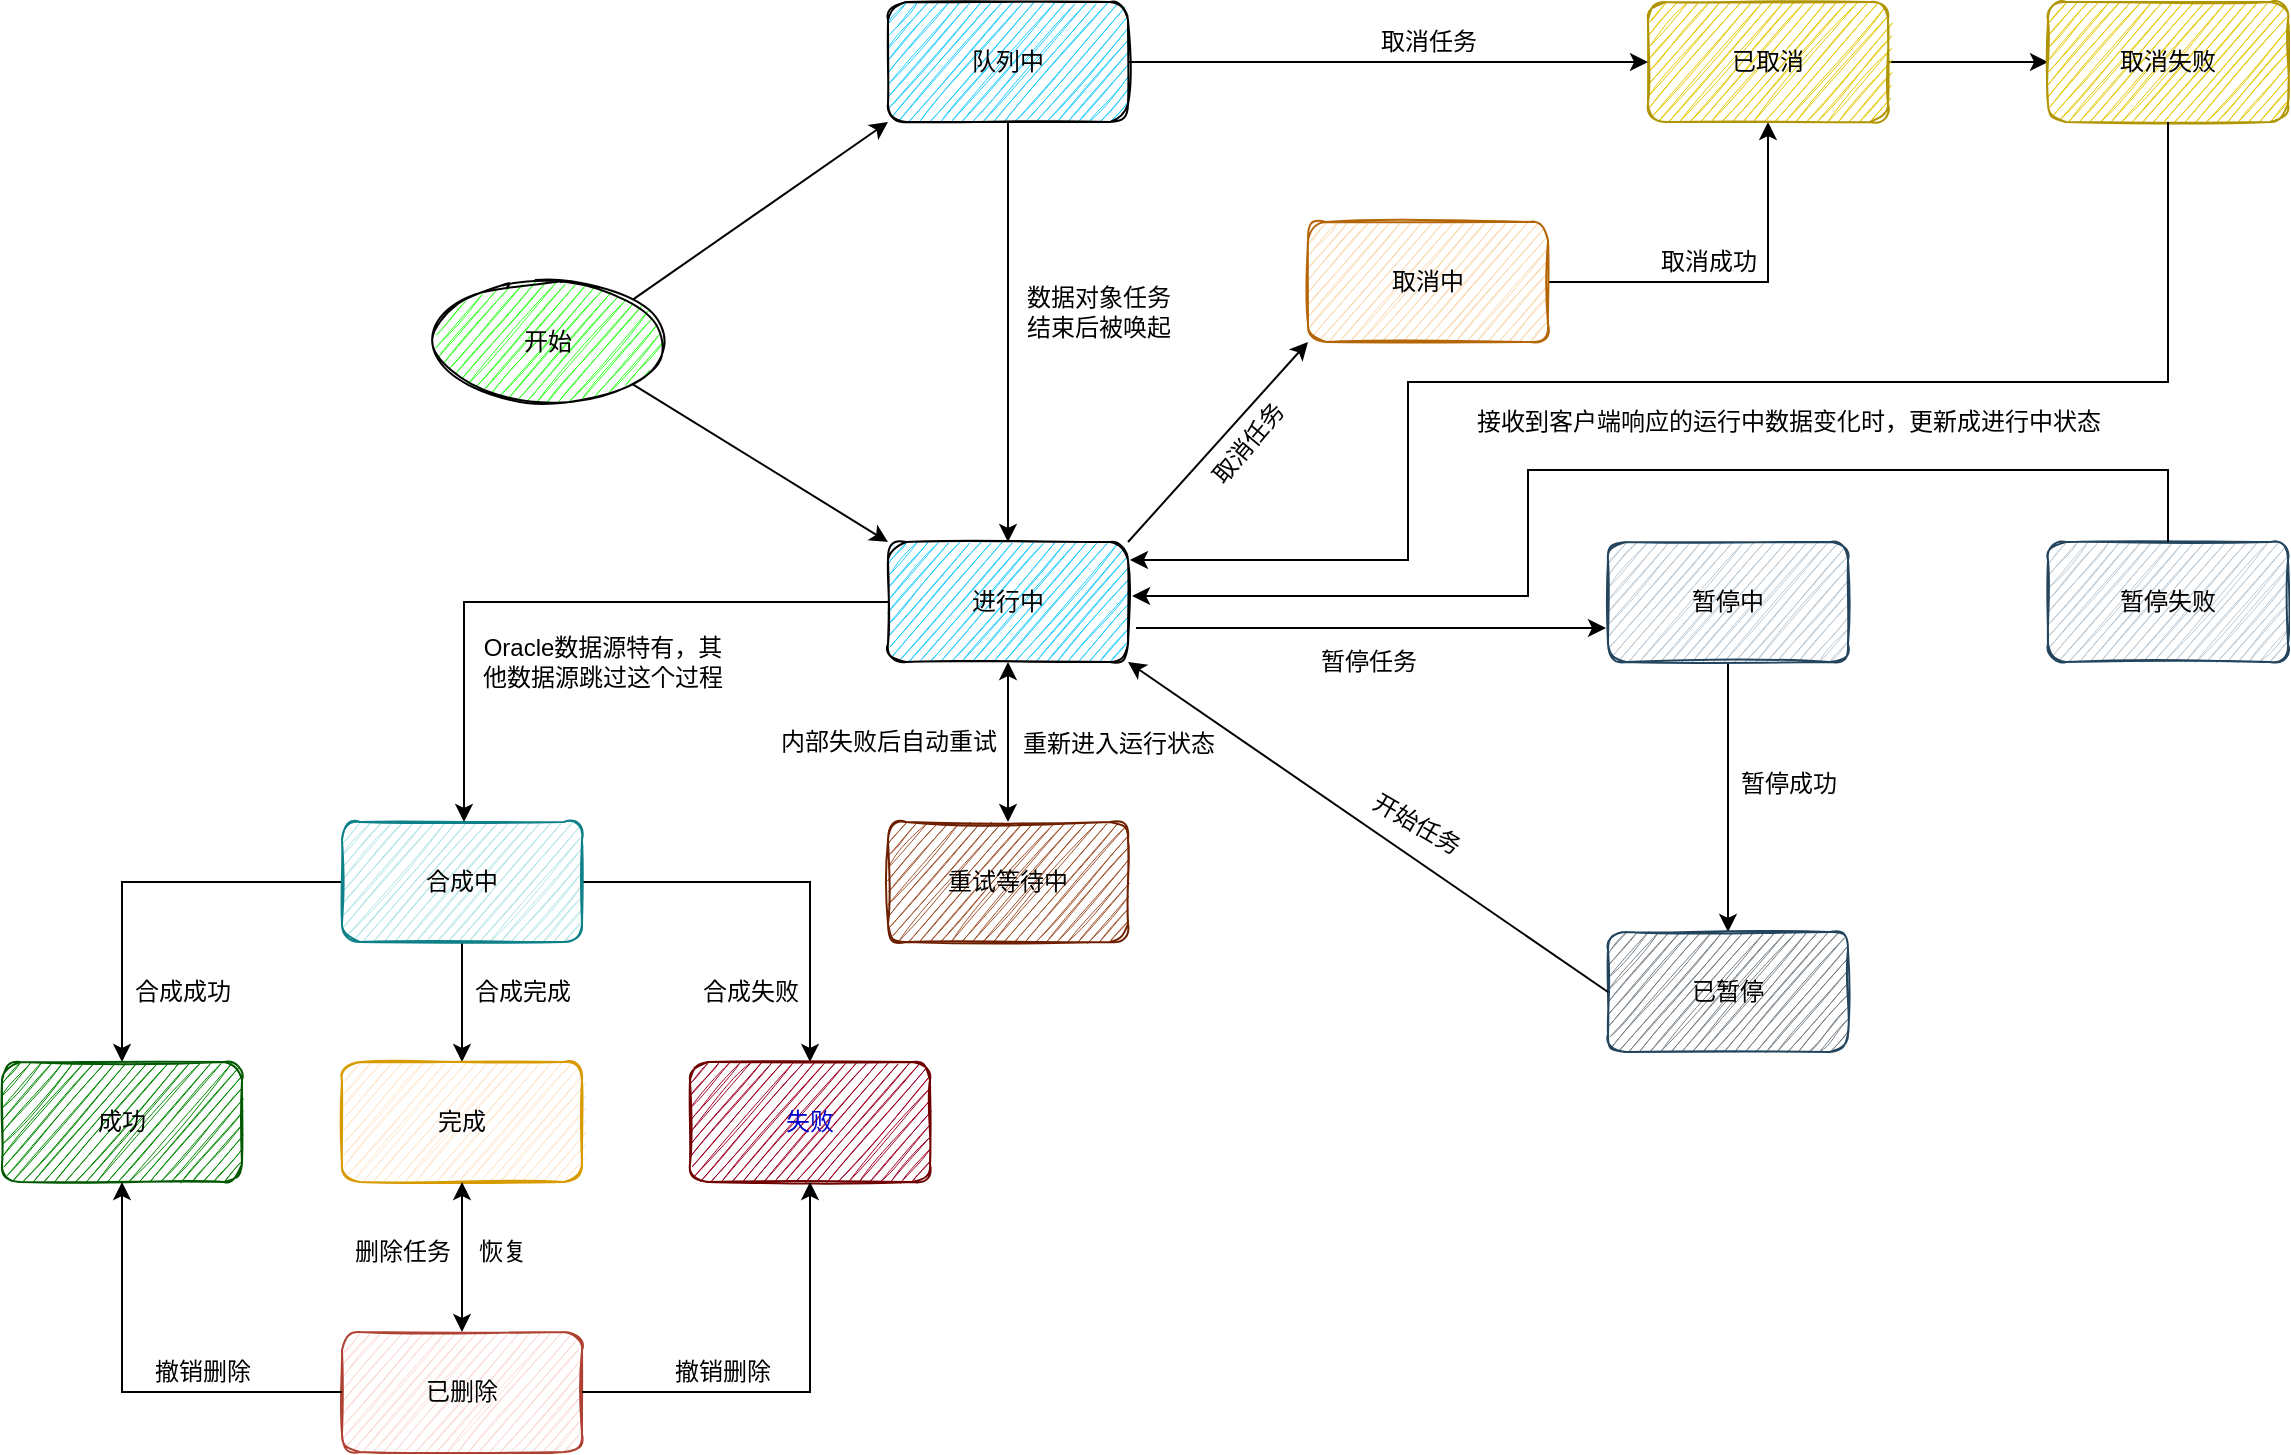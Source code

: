 <mxfile version="16.4.5" type="github"><diagram id="qINzFhqbTE6yxvJxC4iN" name="Page-1"><mxGraphModel dx="2249" dy="762" grid="1" gridSize="10" guides="1" tooltips="1" connect="1" arrows="1" fold="1" page="1" pageScale="1" pageWidth="827" pageHeight="1169" math="0" shadow="0"><root><mxCell id="0"/><mxCell id="1" parent="0"/><mxCell id="IOZMn-XIOWkaTDg5bGpa-5" value="队列中" style="rounded=1;whiteSpace=wrap;html=1;sketch=1;fillColor=#1FCBFF;" parent="1" vertex="1"><mxGeometry x="180" y="90" width="120" height="60" as="geometry"/></mxCell><mxCell id="IOZMn-XIOWkaTDg5bGpa-32" value="" style="edgeStyle=orthogonalEdgeStyle;rounded=0;orthogonalLoop=1;jettySize=auto;html=1;exitX=0;exitY=0.5;exitDx=0;exitDy=0;" parent="1" source="IOZMn-XIOWkaTDg5bGpa-6" target="IOZMn-XIOWkaTDg5bGpa-31" edge="1"><mxGeometry relative="1" as="geometry"><mxPoint x="33" y="410" as="sourcePoint"/><Array as="points"><mxPoint x="-32" y="390"/></Array></mxGeometry></mxCell><mxCell id="IOZMn-XIOWkaTDg5bGpa-6" value="进行中" style="rounded=1;whiteSpace=wrap;html=1;sketch=1;fillColor=#1FCBFF;" parent="1" vertex="1"><mxGeometry x="180" y="360" width="120" height="60" as="geometry"/></mxCell><mxCell id="IOZMn-XIOWkaTDg5bGpa-16" value="开始" style="ellipse;whiteSpace=wrap;html=1;rounded=1;sketch=1;fillColor=#2EFF1F;" parent="1" vertex="1"><mxGeometry x="-50" y="230" width="120" height="60" as="geometry"/></mxCell><mxCell id="IOZMn-XIOWkaTDg5bGpa-20" value="" style="endArrow=classic;html=1;rounded=0;entryX=0;entryY=1;entryDx=0;entryDy=0;exitX=1;exitY=0;exitDx=0;exitDy=0;" parent="1" source="IOZMn-XIOWkaTDg5bGpa-16" target="IOZMn-XIOWkaTDg5bGpa-5" edge="1"><mxGeometry width="50" height="50" relative="1" as="geometry"><mxPoint x="130" y="230" as="sourcePoint"/><mxPoint x="180" y="180" as="targetPoint"/></mxGeometry></mxCell><mxCell id="IOZMn-XIOWkaTDg5bGpa-21" value="" style="endArrow=classic;html=1;rounded=0;exitX=1;exitY=1;exitDx=0;exitDy=0;entryX=0;entryY=0;entryDx=0;entryDy=0;" parent="1" source="IOZMn-XIOWkaTDg5bGpa-16" target="IOZMn-XIOWkaTDg5bGpa-6" edge="1"><mxGeometry width="50" height="50" relative="1" as="geometry"><mxPoint x="130" y="340" as="sourcePoint"/><mxPoint x="180" y="290" as="targetPoint"/></mxGeometry></mxCell><mxCell id="IOZMn-XIOWkaTDg5bGpa-28" value="" style="endArrow=classic;html=1;rounded=0;exitX=0.5;exitY=1;exitDx=0;exitDy=0;entryX=0.5;entryY=0;entryDx=0;entryDy=0;" parent="1" source="IOZMn-XIOWkaTDg5bGpa-5" target="IOZMn-XIOWkaTDg5bGpa-6" edge="1"><mxGeometry width="50" height="50" relative="1" as="geometry"><mxPoint x="270" y="420" as="sourcePoint"/><mxPoint x="330" y="370" as="targetPoint"/></mxGeometry></mxCell><mxCell id="IOZMn-XIOWkaTDg5bGpa-46" value="" style="edgeStyle=orthogonalEdgeStyle;rounded=0;orthogonalLoop=1;jettySize=auto;html=1;" parent="1" source="IOZMn-XIOWkaTDg5bGpa-31" target="IOZMn-XIOWkaTDg5bGpa-45" edge="1"><mxGeometry relative="1" as="geometry"/></mxCell><mxCell id="IOZMn-XIOWkaTDg5bGpa-48" value="" style="edgeStyle=orthogonalEdgeStyle;rounded=0;orthogonalLoop=1;jettySize=auto;html=1;" parent="1" source="IOZMn-XIOWkaTDg5bGpa-31" target="IOZMn-XIOWkaTDg5bGpa-47" edge="1"><mxGeometry relative="1" as="geometry"/></mxCell><mxCell id="IOZMn-XIOWkaTDg5bGpa-50" value="" style="edgeStyle=orthogonalEdgeStyle;rounded=0;orthogonalLoop=1;jettySize=auto;html=1;" parent="1" source="IOZMn-XIOWkaTDg5bGpa-31" target="IOZMn-XIOWkaTDg5bGpa-49" edge="1"><mxGeometry relative="1" as="geometry"/></mxCell><mxCell id="IOZMn-XIOWkaTDg5bGpa-31" value="合成中" style="whiteSpace=wrap;html=1;fillColor=#b0e3e6;rounded=1;sketch=1;strokeColor=#0e8088;" parent="1" vertex="1"><mxGeometry x="-93" y="500" width="120" height="60" as="geometry"/></mxCell><mxCell id="IOZMn-XIOWkaTDg5bGpa-39" value="" style="edgeStyle=orthogonalEdgeStyle;rounded=0;orthogonalLoop=1;jettySize=auto;html=1;" parent="1" source="IOZMn-XIOWkaTDg5bGpa-33" target="IOZMn-XIOWkaTDg5bGpa-38" edge="1"><mxGeometry relative="1" as="geometry"/></mxCell><mxCell id="IOZMn-XIOWkaTDg5bGpa-33" value="取消中" style="whiteSpace=wrap;html=1;fillColor=#fad7ac;rounded=1;sketch=1;strokeColor=#b46504;" parent="1" vertex="1"><mxGeometry x="390" y="200" width="120" height="60" as="geometry"/></mxCell><mxCell id="IOZMn-XIOWkaTDg5bGpa-35" value="取消任务" style="text;html=1;align=center;verticalAlign=middle;resizable=0;points=[];autosize=1;strokeColor=none;fillColor=none;" parent="1" vertex="1"><mxGeometry x="420" y="100" width="60" height="20" as="geometry"/></mxCell><mxCell id="IOZMn-XIOWkaTDg5bGpa-36" value="" style="endArrow=classic;html=1;rounded=0;exitX=1;exitY=0;exitDx=0;exitDy=0;" parent="1" source="IOZMn-XIOWkaTDg5bGpa-6" edge="1"><mxGeometry width="50" height="50" relative="1" as="geometry"><mxPoint x="270" y="410" as="sourcePoint"/><mxPoint x="390" y="260" as="targetPoint"/></mxGeometry></mxCell><mxCell id="IOZMn-XIOWkaTDg5bGpa-37" value="取消任务" style="text;html=1;align=center;verticalAlign=middle;resizable=0;points=[];autosize=1;strokeColor=none;fillColor=none;rotation=-50;" parent="1" vertex="1"><mxGeometry x="330" y="301" width="60" height="20" as="geometry"/></mxCell><mxCell id="IOZMn-XIOWkaTDg5bGpa-103" value="" style="edgeStyle=orthogonalEdgeStyle;rounded=0;orthogonalLoop=1;jettySize=auto;html=1;fontColor=#000000;" parent="1" source="IOZMn-XIOWkaTDg5bGpa-38" target="IOZMn-XIOWkaTDg5bGpa-102" edge="1"><mxGeometry relative="1" as="geometry"/></mxCell><mxCell id="IOZMn-XIOWkaTDg5bGpa-38" value="已取消" style="whiteSpace=wrap;html=1;fillColor=#e3c800;strokeColor=#B09500;fontColor=#000000;rounded=1;sketch=1;" parent="1" vertex="1"><mxGeometry x="560" y="90" width="120" height="60" as="geometry"/></mxCell><mxCell id="IOZMn-XIOWkaTDg5bGpa-40" value="取消成功" style="text;html=1;align=center;verticalAlign=middle;resizable=0;points=[];autosize=1;strokeColor=none;fillColor=none;" parent="1" vertex="1"><mxGeometry x="560" y="210" width="60" height="20" as="geometry"/></mxCell><mxCell id="IOZMn-XIOWkaTDg5bGpa-41" value="&lt;span&gt;数据对象任务&lt;br&gt;结束后被唤起&lt;/span&gt;" style="text;html=1;align=center;verticalAlign=middle;resizable=0;points=[];autosize=1;strokeColor=none;fillColor=none;" parent="1" vertex="1"><mxGeometry x="240" y="230" width="90" height="30" as="geometry"/></mxCell><mxCell id="IOZMn-XIOWkaTDg5bGpa-43" value="" style="endArrow=classic;html=1;rounded=0;entryX=0;entryY=0.5;entryDx=0;entryDy=0;exitX=1;exitY=0.5;exitDx=0;exitDy=0;" parent="1" source="IOZMn-XIOWkaTDg5bGpa-5" target="IOZMn-XIOWkaTDg5bGpa-38" edge="1"><mxGeometry width="50" height="50" relative="1" as="geometry"><mxPoint x="270" y="400" as="sourcePoint"/><mxPoint x="320" y="350" as="targetPoint"/></mxGeometry></mxCell><mxCell id="IOZMn-XIOWkaTDg5bGpa-44" value="Oracle数据源特有，其&lt;br&gt;他数据源跳过这个过程" style="text;html=1;align=center;verticalAlign=middle;resizable=0;points=[];autosize=1;strokeColor=none;fillColor=none;" parent="1" vertex="1"><mxGeometry x="-33" y="405" width="140" height="30" as="geometry"/></mxCell><mxCell id="IOZMn-XIOWkaTDg5bGpa-45" value="&lt;font color=&quot;#000000&quot;&gt;成功&lt;/font&gt;" style="whiteSpace=wrap;html=1;fillColor=#008a00;rounded=1;sketch=1;strokeColor=#005700;fontColor=#ffffff;" parent="1" vertex="1"><mxGeometry x="-263" y="620" width="120" height="60" as="geometry"/></mxCell><mxCell id="IOZMn-XIOWkaTDg5bGpa-47" value="&lt;span&gt;&#9;&lt;/span&gt;完成" style="whiteSpace=wrap;html=1;fillColor=#ffe6cc;rounded=1;sketch=1;strokeColor=#d79b00;" parent="1" vertex="1"><mxGeometry x="-93" y="620" width="120" height="60" as="geometry"/></mxCell><mxCell id="IOZMn-XIOWkaTDg5bGpa-49" value="&lt;font color=&quot;#0000cc&quot;&gt;失败&lt;/font&gt;" style="whiteSpace=wrap;html=1;fillColor=#a20025;rounded=1;sketch=1;fontColor=#ffffff;strokeColor=#6F0000;" parent="1" vertex="1"><mxGeometry x="81" y="620" width="120" height="60" as="geometry"/></mxCell><mxCell id="IOZMn-XIOWkaTDg5bGpa-55" value="" style="edgeStyle=orthogonalEdgeStyle;rounded=0;orthogonalLoop=1;jettySize=auto;html=1;fontColor=#000000;" parent="1" source="IOZMn-XIOWkaTDg5bGpa-51" target="IOZMn-XIOWkaTDg5bGpa-54" edge="1"><mxGeometry relative="1" as="geometry"/></mxCell><mxCell id="IOZMn-XIOWkaTDg5bGpa-51" value="&lt;span&gt;&#9;&lt;/span&gt;暂停中" style="rounded=1;whiteSpace=wrap;html=1;sketch=1;fillColor=#bac8d3;strokeColor=#23445d;" parent="1" vertex="1"><mxGeometry x="540" y="360" width="120" height="60" as="geometry"/></mxCell><mxCell id="IOZMn-XIOWkaTDg5bGpa-54" value="已暂停" style="rounded=1;whiteSpace=wrap;html=1;sketch=1;fillColor=#778087;strokeColor=#23445d;gradientColor=none;" parent="1" vertex="1"><mxGeometry x="540" y="555" width="120" height="60" as="geometry"/></mxCell><mxCell id="IOZMn-XIOWkaTDg5bGpa-61" value="" style="endArrow=classic;html=1;rounded=0;fontColor=#000000;entryX=0;entryY=0.717;entryDx=0;entryDy=0;entryPerimeter=0;" parent="1" edge="1"><mxGeometry width="50" height="50" relative="1" as="geometry"><mxPoint x="304" y="403" as="sourcePoint"/><mxPoint x="539" y="403.02" as="targetPoint"/></mxGeometry></mxCell><mxCell id="IOZMn-XIOWkaTDg5bGpa-62" value="" style="endArrow=classic;html=1;rounded=0;fontColor=#000000;entryX=1;entryY=1;entryDx=0;entryDy=0;exitX=0;exitY=0.5;exitDx=0;exitDy=0;" parent="1" source="IOZMn-XIOWkaTDg5bGpa-54" target="IOZMn-XIOWkaTDg5bGpa-6" edge="1"><mxGeometry width="50" height="50" relative="1" as="geometry"><mxPoint x="270" y="570" as="sourcePoint"/><mxPoint x="320" y="520" as="targetPoint"/></mxGeometry></mxCell><mxCell id="IOZMn-XIOWkaTDg5bGpa-65" value="暂停成功" style="text;html=1;align=center;verticalAlign=middle;resizable=0;points=[];autosize=1;strokeColor=none;fillColor=none;fontColor=#000000;" parent="1" vertex="1"><mxGeometry x="600" y="471" width="60" height="20" as="geometry"/></mxCell><mxCell id="IOZMn-XIOWkaTDg5bGpa-66" value="开始任务" style="text;html=1;align=center;verticalAlign=middle;resizable=0;points=[];autosize=1;strokeColor=none;fillColor=none;fontColor=#000000;rotation=30;" parent="1" vertex="1"><mxGeometry x="414" y="491" width="60" height="20" as="geometry"/></mxCell><mxCell id="IOZMn-XIOWkaTDg5bGpa-67" value="已删除" style="whiteSpace=wrap;html=1;fillColor=#fad9d5;rounded=1;sketch=1;strokeColor=#ae4132;" parent="1" vertex="1"><mxGeometry x="-93" y="755" width="120" height="60" as="geometry"/></mxCell><mxCell id="IOZMn-XIOWkaTDg5bGpa-69" value="" style="endArrow=classic;html=1;rounded=0;fontColor=#000000;exitX=1;exitY=0.5;exitDx=0;exitDy=0;entryX=0.5;entryY=1;entryDx=0;entryDy=0;" parent="1" source="IOZMn-XIOWkaTDg5bGpa-67" target="IOZMn-XIOWkaTDg5bGpa-49" edge="1"><mxGeometry width="50" height="50" relative="1" as="geometry"><mxPoint x="87" y="840" as="sourcePoint"/><mxPoint x="147" y="798" as="targetPoint"/><Array as="points"><mxPoint x="141" y="785"/></Array></mxGeometry></mxCell><mxCell id="IOZMn-XIOWkaTDg5bGpa-70" value="" style="endArrow=classic;html=1;rounded=0;fontColor=#000000;entryX=0.5;entryY=1;entryDx=0;entryDy=0;exitX=0;exitY=0.5;exitDx=0;exitDy=0;" parent="1" source="IOZMn-XIOWkaTDg5bGpa-67" target="IOZMn-XIOWkaTDg5bGpa-45" edge="1"><mxGeometry width="50" height="50" relative="1" as="geometry"><mxPoint x="-203" y="780" as="sourcePoint"/><mxPoint x="-173" y="690" as="targetPoint"/><Array as="points"><mxPoint x="-203" y="785"/></Array></mxGeometry></mxCell><mxCell id="IOZMn-XIOWkaTDg5bGpa-71" value="撤销删除" style="text;html=1;align=center;verticalAlign=middle;resizable=0;points=[];autosize=1;strokeColor=none;fillColor=none;fontColor=#000000;" parent="1" vertex="1"><mxGeometry x="67" y="765" width="60" height="20" as="geometry"/></mxCell><mxCell id="IOZMn-XIOWkaTDg5bGpa-72" value="撤销删除" style="text;html=1;align=center;verticalAlign=middle;resizable=0;points=[];autosize=1;strokeColor=none;fillColor=none;fontColor=#000000;" parent="1" vertex="1"><mxGeometry x="-193" y="765" width="60" height="20" as="geometry"/></mxCell><mxCell id="IOZMn-XIOWkaTDg5bGpa-73" value="" style="endArrow=classic;startArrow=classic;html=1;rounded=0;fontColor=#000000;entryX=0.5;entryY=1;entryDx=0;entryDy=0;exitX=0.5;exitY=0;exitDx=0;exitDy=0;" parent="1" source="IOZMn-XIOWkaTDg5bGpa-67" target="IOZMn-XIOWkaTDg5bGpa-47" edge="1"><mxGeometry width="50" height="50" relative="1" as="geometry"><mxPoint x="-53" y="750" as="sourcePoint"/><mxPoint x="-3" y="700" as="targetPoint"/></mxGeometry></mxCell><mxCell id="IOZMn-XIOWkaTDg5bGpa-74" value="删除任务" style="text;html=1;align=center;verticalAlign=middle;resizable=0;points=[];autosize=1;strokeColor=none;fillColor=none;fontColor=#000000;" parent="1" vertex="1"><mxGeometry x="-93" y="705" width="60" height="20" as="geometry"/></mxCell><mxCell id="IOZMn-XIOWkaTDg5bGpa-75" value="恢复" style="text;html=1;align=center;verticalAlign=middle;resizable=0;points=[];autosize=1;strokeColor=none;fillColor=none;fontColor=#000000;" parent="1" vertex="1"><mxGeometry x="-33" y="705" width="40" height="20" as="geometry"/></mxCell><mxCell id="IOZMn-XIOWkaTDg5bGpa-79" value="暂停任务" style="text;html=1;align=center;verticalAlign=middle;resizable=0;points=[];autosize=1;strokeColor=none;fillColor=none;fontColor=#000000;rotation=0;" parent="1" vertex="1"><mxGeometry x="390" y="410" width="60" height="20" as="geometry"/></mxCell><mxCell id="IOZMn-XIOWkaTDg5bGpa-81" value="合成失败" style="text;html=1;align=center;verticalAlign=middle;resizable=0;points=[];autosize=1;strokeColor=none;fillColor=none;fontColor=#000000;" parent="1" vertex="1"><mxGeometry x="81" y="575" width="60" height="20" as="geometry"/></mxCell><mxCell id="IOZMn-XIOWkaTDg5bGpa-83" value="合成成功" style="text;html=1;align=center;verticalAlign=middle;resizable=0;points=[];autosize=1;strokeColor=none;fillColor=none;fontColor=#000000;" parent="1" vertex="1"><mxGeometry x="-203" y="575" width="60" height="20" as="geometry"/></mxCell><mxCell id="IOZMn-XIOWkaTDg5bGpa-84" value="合成完成" style="text;html=1;align=center;verticalAlign=middle;resizable=0;points=[];autosize=1;strokeColor=none;fillColor=none;fontColor=#000000;" parent="1" vertex="1"><mxGeometry x="-33" y="575" width="60" height="20" as="geometry"/></mxCell><mxCell id="IOZMn-XIOWkaTDg5bGpa-87" value="&lt;font color=&quot;#000000&quot;&gt;重试等待中&lt;/font&gt;" style="rounded=1;whiteSpace=wrap;html=1;sketch=1;fillColor=#a0522d;fontColor=#ffffff;strokeColor=#6D1F00;" parent="1" vertex="1"><mxGeometry x="180" y="500" width="120" height="60" as="geometry"/></mxCell><mxCell id="IOZMn-XIOWkaTDg5bGpa-92" value="" style="endArrow=classic;startArrow=classic;html=1;rounded=0;fontColor=#000000;entryX=0.5;entryY=1;entryDx=0;entryDy=0;exitX=0.5;exitY=0;exitDx=0;exitDy=0;" parent="1" source="IOZMn-XIOWkaTDg5bGpa-87" target="IOZMn-XIOWkaTDg5bGpa-6" edge="1"><mxGeometry width="50" height="50" relative="1" as="geometry"><mxPoint x="220" y="480" as="sourcePoint"/><mxPoint x="270" y="430" as="targetPoint"/></mxGeometry></mxCell><mxCell id="IOZMn-XIOWkaTDg5bGpa-93" value="内部失败后自动重试" style="text;html=1;align=center;verticalAlign=middle;resizable=0;points=[];autosize=1;strokeColor=none;fillColor=none;fontColor=#000000;" parent="1" vertex="1"><mxGeometry x="120" y="450" width="120" height="20" as="geometry"/></mxCell><mxCell id="IOZMn-XIOWkaTDg5bGpa-94" value="重新进入运行状态" style="text;html=1;align=center;verticalAlign=middle;resizable=0;points=[];autosize=1;strokeColor=none;fillColor=none;fontColor=#000000;" parent="1" vertex="1"><mxGeometry x="240" y="451" width="110" height="20" as="geometry"/></mxCell><mxCell id="IOZMn-XIOWkaTDg5bGpa-95" value="暂停失败" style="rounded=1;whiteSpace=wrap;html=1;sketch=1;fillColor=#bac8d3;strokeColor=#23445d;" parent="1" vertex="1"><mxGeometry x="760" y="360" width="120" height="60" as="geometry"/></mxCell><mxCell id="IOZMn-XIOWkaTDg5bGpa-102" value="取消失败" style="whiteSpace=wrap;html=1;fillColor=#e3c800;strokeColor=#B09500;fontColor=#000000;rounded=1;sketch=1;" parent="1" vertex="1"><mxGeometry x="760" y="90" width="120" height="60" as="geometry"/></mxCell><mxCell id="IOZMn-XIOWkaTDg5bGpa-104" value="" style="endArrow=classic;html=1;rounded=0;fontColor=#000000;exitX=0.5;exitY=1;exitDx=0;exitDy=0;entryX=1.008;entryY=0.15;entryDx=0;entryDy=0;entryPerimeter=0;" parent="1" source="IOZMn-XIOWkaTDg5bGpa-102" target="IOZMn-XIOWkaTDg5bGpa-6" edge="1"><mxGeometry width="50" height="50" relative="1" as="geometry"><mxPoint x="270" y="390" as="sourcePoint"/><mxPoint x="410" y="360" as="targetPoint"/><Array as="points"><mxPoint x="820" y="280"/><mxPoint x="440" y="280"/><mxPoint x="440" y="369"/></Array></mxGeometry></mxCell><mxCell id="IOZMn-XIOWkaTDg5bGpa-105" value="" style="endArrow=classic;html=1;rounded=0;fontColor=#000000;exitX=0.5;exitY=0;exitDx=0;exitDy=0;entryX=1.017;entryY=0.383;entryDx=0;entryDy=0;entryPerimeter=0;" parent="1" source="IOZMn-XIOWkaTDg5bGpa-95" edge="1"><mxGeometry width="50" height="50" relative="1" as="geometry"><mxPoint x="828.04" y="364" as="sourcePoint"/><mxPoint x="302.04" y="386.98" as="targetPoint"/><Array as="points"><mxPoint x="820" y="324"/><mxPoint x="560" y="324"/><mxPoint x="500" y="324"/><mxPoint x="500" y="387"/></Array></mxGeometry></mxCell><mxCell id="IOZMn-XIOWkaTDg5bGpa-106" value="接收到客户端响应的运行中数据变化时，更新成进行中状态" style="text;html=1;align=center;verticalAlign=middle;resizable=0;points=[];autosize=1;strokeColor=none;fillColor=none;fontColor=#000000;" parent="1" vertex="1"><mxGeometry x="465" y="290" width="330" height="20" as="geometry"/></mxCell></root></mxGraphModel></diagram></mxfile>